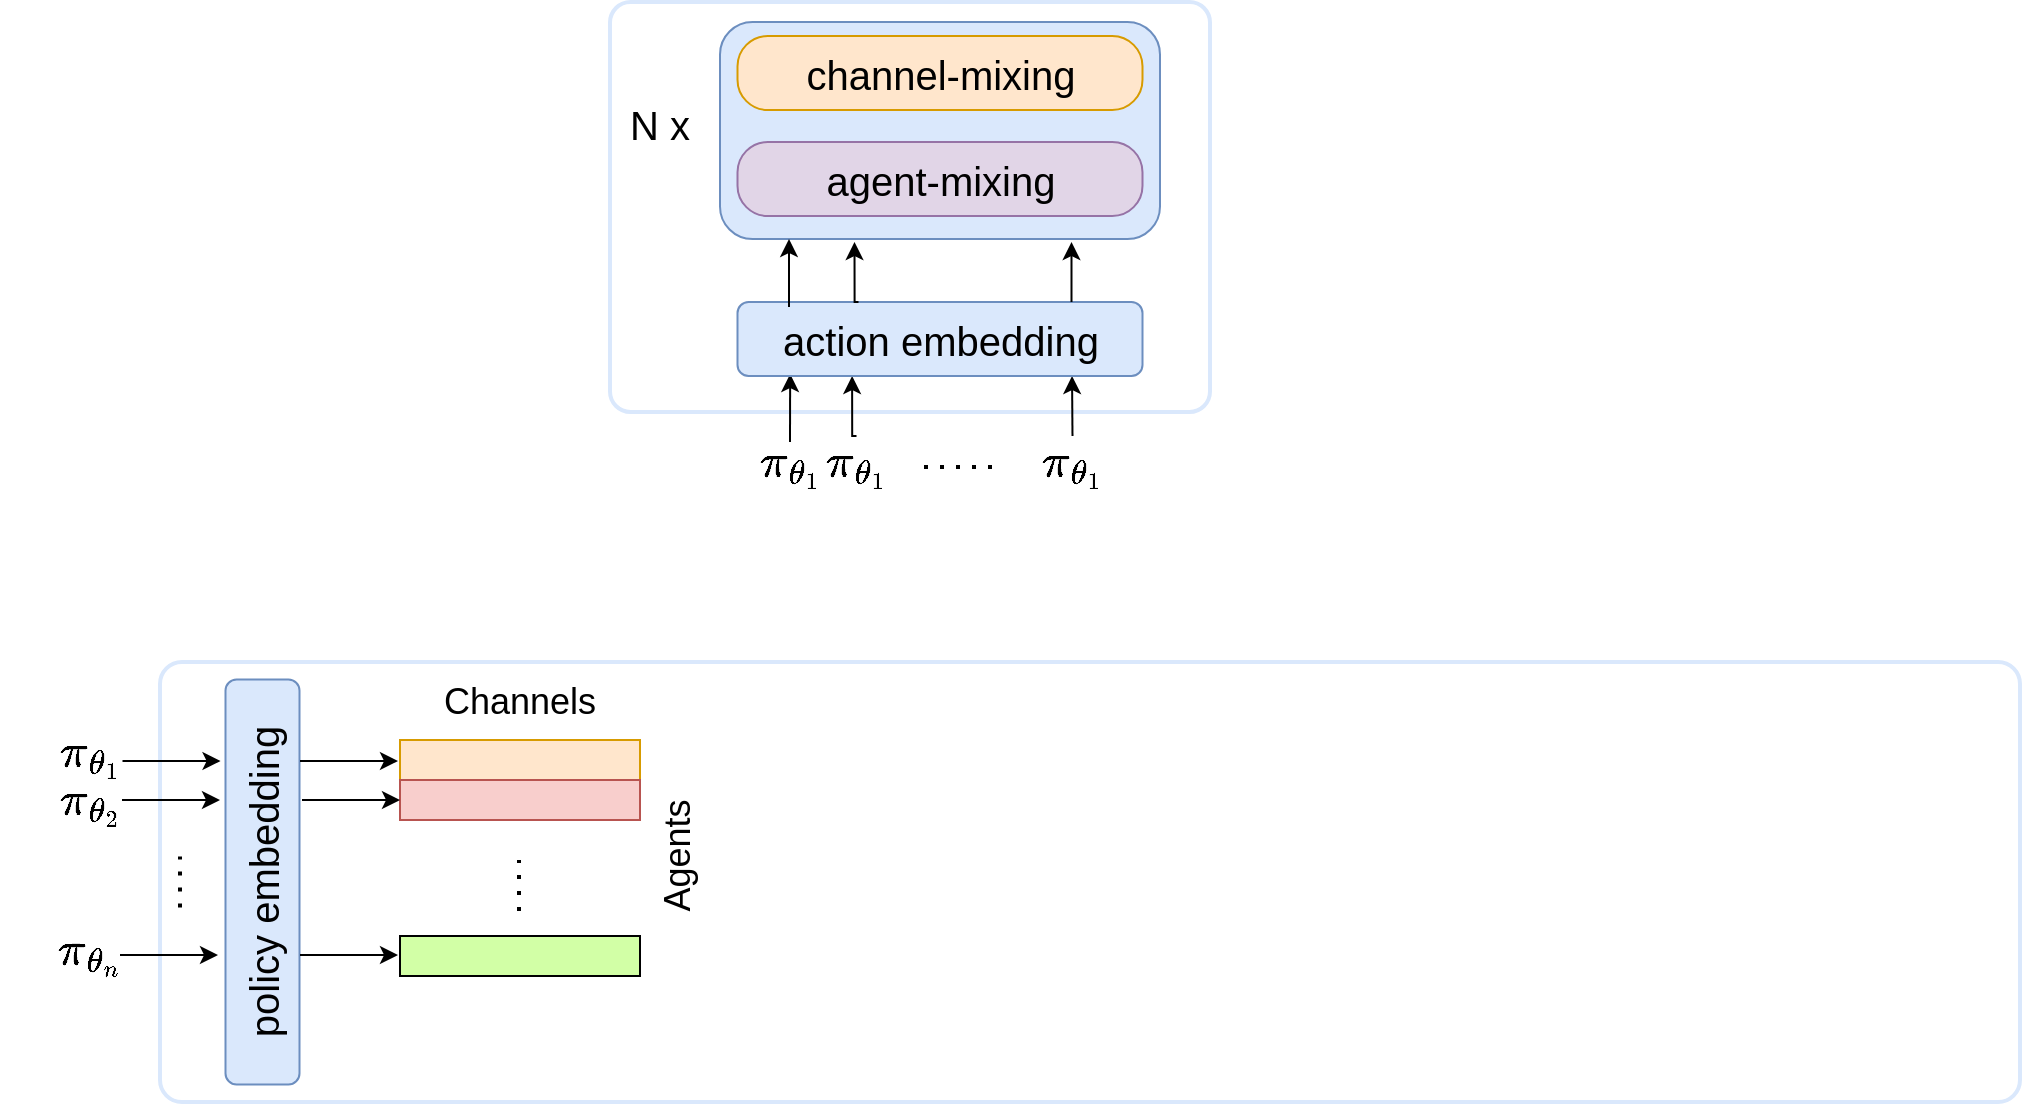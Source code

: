 <mxfile version="21.5.2" type="github">
  <diagram name="Page-1" id="cbaoGoT63907dVyWC_Ho">
    <mxGraphModel dx="2210" dy="895" grid="1" gridSize="10" guides="1" tooltips="1" connect="1" arrows="1" fold="1" page="1" pageScale="1" pageWidth="850" pageHeight="1100" math="1" shadow="0">
      <root>
        <mxCell id="0" />
        <mxCell id="1" parent="0" />
        <mxCell id="o8v_-v1df7KjBQlZza3Y-1" value="" style="rounded=1;whiteSpace=wrap;html=1;arcSize=5;strokeColor=#DAE8FC;strokeWidth=2;" vertex="1" parent="1">
          <mxGeometry x="-10" y="390" width="930" height="220" as="geometry" />
        </mxCell>
        <mxCell id="o8v_-v1df7KjBQlZza3Y-2" value="" style="rounded=1;whiteSpace=wrap;html=1;arcSize=5;strokeColor=#DAE8FC;strokeWidth=2;" vertex="1" parent="1">
          <mxGeometry x="215" y="60" width="300" height="205" as="geometry" />
        </mxCell>
        <mxCell id="o8v_-v1df7KjBQlZza3Y-3" style="edgeStyle=orthogonalEdgeStyle;rounded=0;orthogonalLoop=1;jettySize=auto;html=1;exitX=0.5;exitY=0;exitDx=0;exitDy=0;entryX=0.13;entryY=0.973;entryDx=0;entryDy=0;entryPerimeter=0;" edge="1" parent="1" source="o8v_-v1df7KjBQlZza3Y-4" target="o8v_-v1df7KjBQlZza3Y-10">
          <mxGeometry relative="1" as="geometry" />
        </mxCell>
        <mxCell id="o8v_-v1df7KjBQlZza3Y-4" value="\( \pi_{\theta _{1}}&amp;nbsp; \)" style="text;html=1;strokeColor=none;fillColor=none;align=center;verticalAlign=middle;whiteSpace=wrap;rounded=0;fontSize=20;" vertex="1" parent="1">
          <mxGeometry x="295" y="280" width="20" height="20" as="geometry" />
        </mxCell>
        <mxCell id="o8v_-v1df7KjBQlZza3Y-5" style="edgeStyle=orthogonalEdgeStyle;rounded=0;orthogonalLoop=1;jettySize=auto;html=1;exitX=0.5;exitY=0;exitDx=0;exitDy=0;entryX=0.283;entryY=1;entryDx=0;entryDy=0;entryPerimeter=0;" edge="1" parent="1" source="o8v_-v1df7KjBQlZza3Y-6" target="o8v_-v1df7KjBQlZza3Y-10">
          <mxGeometry relative="1" as="geometry" />
        </mxCell>
        <mxCell id="o8v_-v1df7KjBQlZza3Y-6" value="\( \pi_{\theta _{1}}&amp;nbsp; \)" style="text;html=1;strokeColor=none;fillColor=none;align=center;verticalAlign=middle;whiteSpace=wrap;rounded=0;fontSize=20;" vertex="1" parent="1">
          <mxGeometry x="327" y="277" width="22.5" height="26" as="geometry" />
        </mxCell>
        <mxCell id="o8v_-v1df7KjBQlZza3Y-7" style="edgeStyle=orthogonalEdgeStyle;rounded=0;orthogonalLoop=1;jettySize=auto;html=1;exitX=0.5;exitY=0;exitDx=0;exitDy=0;entryX=0.826;entryY=1;entryDx=0;entryDy=0;entryPerimeter=0;" edge="1" parent="1" source="o8v_-v1df7KjBQlZza3Y-8" target="o8v_-v1df7KjBQlZza3Y-10">
          <mxGeometry relative="1" as="geometry" />
        </mxCell>
        <mxCell id="o8v_-v1df7KjBQlZza3Y-8" value="\( \pi_{\theta _{1}}&amp;nbsp; \)" style="text;html=1;strokeColor=none;fillColor=none;align=center;verticalAlign=middle;whiteSpace=wrap;rounded=0;fontSize=20;" vertex="1" parent="1">
          <mxGeometry x="435" y="277" width="22.5" height="26" as="geometry" />
        </mxCell>
        <mxCell id="o8v_-v1df7KjBQlZza3Y-9" value="" style="endArrow=none;dashed=1;html=1;dashPattern=1 3;strokeWidth=2;rounded=0;" edge="1" parent="1">
          <mxGeometry width="50" height="50" relative="1" as="geometry">
            <mxPoint x="372" y="292.5" as="sourcePoint" />
            <mxPoint x="412" y="292.5" as="targetPoint" />
          </mxGeometry>
        </mxCell>
        <mxCell id="o8v_-v1df7KjBQlZza3Y-10" value="&lt;span style=&quot;font-size: 20px;&quot;&gt;action embedding&lt;/span&gt;" style="rounded=1;whiteSpace=wrap;html=1;fillColor=#dae8fc;strokeColor=#6c8ebf;fontSize=20;" vertex="1" parent="1">
          <mxGeometry x="278.75" y="210" width="202.5" height="37" as="geometry" />
        </mxCell>
        <mxCell id="o8v_-v1df7KjBQlZza3Y-11" value="" style="rounded=1;whiteSpace=wrap;html=1;fillColor=#dae8fc;strokeColor=#6c8ebf;fontSize=20;" vertex="1" parent="1">
          <mxGeometry x="270" y="70" width="220" height="108.5" as="geometry" />
        </mxCell>
        <mxCell id="o8v_-v1df7KjBQlZza3Y-12" value="channel-mixing" style="rounded=1;whiteSpace=wrap;html=1;fillColor=#ffe6cc;strokeColor=#d79b00;fontSize=20;arcSize=41;" vertex="1" parent="1">
          <mxGeometry x="278.75" y="77" width="202.5" height="37" as="geometry" />
        </mxCell>
        <mxCell id="o8v_-v1df7KjBQlZza3Y-13" value="agent-mixing" style="rounded=1;whiteSpace=wrap;html=1;fillColor=#e1d5e7;strokeColor=#9673a6;fontSize=20;arcSize=41;" vertex="1" parent="1">
          <mxGeometry x="278.75" y="130" width="202.5" height="37" as="geometry" />
        </mxCell>
        <mxCell id="o8v_-v1df7KjBQlZza3Y-14" value="&lt;font style=&quot;font-size: 20px;&quot;&gt;N x&lt;/font&gt;" style="text;html=1;strokeColor=none;fillColor=none;align=center;verticalAlign=middle;whiteSpace=wrap;rounded=0;" vertex="1" parent="1">
          <mxGeometry x="210" y="106" width="60" height="30" as="geometry" />
        </mxCell>
        <mxCell id="o8v_-v1df7KjBQlZza3Y-15" style="edgeStyle=orthogonalEdgeStyle;rounded=0;orthogonalLoop=1;jettySize=auto;html=1;exitX=0.5;exitY=0;exitDx=0;exitDy=0;entryX=0.13;entryY=0.973;entryDx=0;entryDy=0;entryPerimeter=0;" edge="1" parent="1">
          <mxGeometry relative="1" as="geometry">
            <mxPoint x="304.5" y="212.5" as="sourcePoint" />
            <mxPoint x="304.5" y="178.5" as="targetPoint" />
          </mxGeometry>
        </mxCell>
        <mxCell id="o8v_-v1df7KjBQlZza3Y-16" style="edgeStyle=orthogonalEdgeStyle;rounded=0;orthogonalLoop=1;jettySize=auto;html=1;exitX=0.5;exitY=0;exitDx=0;exitDy=0;entryX=0.283;entryY=1;entryDx=0;entryDy=0;entryPerimeter=0;" edge="1" parent="1">
          <mxGeometry relative="1" as="geometry">
            <mxPoint x="339.25" y="210" as="sourcePoint" />
            <mxPoint x="337.25" y="180" as="targetPoint" />
          </mxGeometry>
        </mxCell>
        <mxCell id="o8v_-v1df7KjBQlZza3Y-17" style="edgeStyle=orthogonalEdgeStyle;rounded=0;orthogonalLoop=1;jettySize=auto;html=1;exitX=0.5;exitY=0;exitDx=0;exitDy=0;entryX=0.826;entryY=1;entryDx=0;entryDy=0;entryPerimeter=0;" edge="1" parent="1">
          <mxGeometry relative="1" as="geometry">
            <mxPoint x="445.75" y="210" as="sourcePoint" />
            <mxPoint x="445.75" y="180" as="targetPoint" />
          </mxGeometry>
        </mxCell>
        <mxCell id="o8v_-v1df7KjBQlZza3Y-26" style="edgeStyle=orthogonalEdgeStyle;rounded=0;orthogonalLoop=1;jettySize=auto;html=1;exitX=1;exitY=0.5;exitDx=0;exitDy=0;entryX=0.831;entryY=-0.101;entryDx=0;entryDy=0;entryPerimeter=0;" edge="1" parent="1">
          <mxGeometry relative="1" as="geometry">
            <mxPoint x="-28.75" y="439.5" as="sourcePoint" />
            <mxPoint x="20.263" y="439.5" as="targetPoint" />
          </mxGeometry>
        </mxCell>
        <mxCell id="o8v_-v1df7KjBQlZza3Y-18" value="\( \pi_{\theta _{1}}&amp;nbsp; \)" style="text;html=1;strokeColor=none;fillColor=none;align=center;verticalAlign=middle;whiteSpace=wrap;rounded=0;fontSize=20;flipV=1;" vertex="1" parent="1">
          <mxGeometry x="-60" y="425" width="30" height="20" as="geometry" />
        </mxCell>
        <mxCell id="o8v_-v1df7KjBQlZza3Y-19" value="\( \pi_{\theta _{2}}&amp;nbsp; \)" style="text;html=1;strokeColor=none;fillColor=none;align=center;verticalAlign=middle;whiteSpace=wrap;rounded=0;fontSize=20;flipV=1;" vertex="1" parent="1">
          <mxGeometry x="-56.25" y="446" width="22.5" height="26" as="geometry" />
        </mxCell>
        <mxCell id="o8v_-v1df7KjBQlZza3Y-20" value="\( \pi_{\theta _{n}}&amp;nbsp; \)" style="text;html=1;strokeColor=none;fillColor=none;align=center;verticalAlign=middle;whiteSpace=wrap;rounded=0;fontSize=20;flipV=1;" vertex="1" parent="1">
          <mxGeometry x="-56.25" y="521" width="22.5" height="26" as="geometry" />
        </mxCell>
        <mxCell id="o8v_-v1df7KjBQlZza3Y-21" value="" style="endArrow=none;dashed=1;html=1;dashPattern=1 3;strokeWidth=2;rounded=0;" edge="1" parent="1">
          <mxGeometry width="50" height="50" relative="1" as="geometry">
            <mxPoint y="512.75" as="sourcePoint" />
            <mxPoint y="487.25" as="targetPoint" />
          </mxGeometry>
        </mxCell>
        <mxCell id="o8v_-v1df7KjBQlZza3Y-22" value="&lt;span style=&quot;font-size: 20px;&quot;&gt;policy embedding&lt;/span&gt;" style="rounded=1;whiteSpace=wrap;html=1;fillColor=#dae8fc;strokeColor=#6c8ebf;fontSize=20;rotation=-90;" vertex="1" parent="1">
          <mxGeometry x="-60" y="481.5" width="202.5" height="37" as="geometry" />
        </mxCell>
        <mxCell id="o8v_-v1df7KjBQlZza3Y-27" style="edgeStyle=orthogonalEdgeStyle;rounded=0;orthogonalLoop=1;jettySize=auto;html=1;exitX=1;exitY=0.5;exitDx=0;exitDy=0;entryX=0.831;entryY=-0.101;entryDx=0;entryDy=0;entryPerimeter=0;" edge="1" parent="1">
          <mxGeometry relative="1" as="geometry">
            <mxPoint x="-29" y="459" as="sourcePoint" />
            <mxPoint x="20" y="459" as="targetPoint" />
          </mxGeometry>
        </mxCell>
        <mxCell id="o8v_-v1df7KjBQlZza3Y-28" style="edgeStyle=orthogonalEdgeStyle;rounded=0;orthogonalLoop=1;jettySize=auto;html=1;exitX=1;exitY=0.5;exitDx=0;exitDy=0;entryX=0.831;entryY=-0.101;entryDx=0;entryDy=0;entryPerimeter=0;" edge="1" parent="1">
          <mxGeometry relative="1" as="geometry">
            <mxPoint x="-30" y="536.5" as="sourcePoint" />
            <mxPoint x="19" y="536.5" as="targetPoint" />
          </mxGeometry>
        </mxCell>
        <mxCell id="o8v_-v1df7KjBQlZza3Y-29" value="" style="shape=table;startSize=0;container=1;collapsible=0;childLayout=tableLayout;fontSize=16;" vertex="1" parent="1">
          <mxGeometry x="110" y="429" width="120" height="40" as="geometry" />
        </mxCell>
        <mxCell id="o8v_-v1df7KjBQlZza3Y-30" value="" style="shape=tableRow;horizontal=0;startSize=0;swimlaneHead=0;swimlaneBody=0;strokeColor=inherit;top=0;left=0;bottom=0;right=0;collapsible=0;dropTarget=0;fillColor=none;points=[[0,0.5],[1,0.5]];portConstraint=eastwest;fontSize=16;" vertex="1" parent="o8v_-v1df7KjBQlZza3Y-29">
          <mxGeometry width="120" height="20" as="geometry" />
        </mxCell>
        <mxCell id="o8v_-v1df7KjBQlZza3Y-31" value="" style="shape=partialRectangle;html=1;whiteSpace=wrap;connectable=0;strokeColor=#d79b00;overflow=hidden;fillColor=#ffe6cc;top=1;left=1;bottom=1;right=1;pointerEvents=1;fontSize=16;" vertex="1" parent="o8v_-v1df7KjBQlZza3Y-30">
          <mxGeometry width="120" height="20" as="geometry">
            <mxRectangle width="120" height="20" as="alternateBounds" />
          </mxGeometry>
        </mxCell>
        <mxCell id="o8v_-v1df7KjBQlZza3Y-34" value="" style="shape=tableRow;horizontal=0;startSize=0;swimlaneHead=0;swimlaneBody=0;strokeColor=inherit;top=0;left=0;bottom=0;right=0;collapsible=0;dropTarget=0;fillColor=none;points=[[0,0.5],[1,0.5]];portConstraint=eastwest;fontSize=16;" vertex="1" parent="o8v_-v1df7KjBQlZza3Y-29">
          <mxGeometry y="20" width="120" height="20" as="geometry" />
        </mxCell>
        <mxCell id="o8v_-v1df7KjBQlZza3Y-35" value="" style="shape=partialRectangle;html=1;whiteSpace=wrap;connectable=0;strokeColor=#b85450;overflow=hidden;fillColor=#f8cecc;top=1;left=1;bottom=1;right=1;pointerEvents=1;fontSize=16;" vertex="1" parent="o8v_-v1df7KjBQlZza3Y-34">
          <mxGeometry width="120" height="20" as="geometry">
            <mxRectangle width="120" height="20" as="alternateBounds" />
          </mxGeometry>
        </mxCell>
        <mxCell id="o8v_-v1df7KjBQlZza3Y-42" style="edgeStyle=orthogonalEdgeStyle;rounded=0;orthogonalLoop=1;jettySize=auto;html=1;exitX=1;exitY=0.5;exitDx=0;exitDy=0;entryX=0.831;entryY=-0.101;entryDx=0;entryDy=0;entryPerimeter=0;" edge="1" parent="1">
          <mxGeometry relative="1" as="geometry">
            <mxPoint x="60" y="439.5" as="sourcePoint" />
            <mxPoint x="109" y="439.5" as="targetPoint" />
          </mxGeometry>
        </mxCell>
        <mxCell id="o8v_-v1df7KjBQlZza3Y-43" style="edgeStyle=orthogonalEdgeStyle;rounded=0;orthogonalLoop=1;jettySize=auto;html=1;exitX=1;exitY=0.5;exitDx=0;exitDy=0;entryX=0.831;entryY=-0.101;entryDx=0;entryDy=0;entryPerimeter=0;" edge="1" parent="1">
          <mxGeometry relative="1" as="geometry">
            <mxPoint x="61" y="459" as="sourcePoint" />
            <mxPoint x="110" y="459" as="targetPoint" />
          </mxGeometry>
        </mxCell>
        <mxCell id="o8v_-v1df7KjBQlZza3Y-44" style="edgeStyle=orthogonalEdgeStyle;rounded=0;orthogonalLoop=1;jettySize=auto;html=1;exitX=1;exitY=0.5;exitDx=0;exitDy=0;entryX=0.831;entryY=-0.101;entryDx=0;entryDy=0;entryPerimeter=0;" edge="1" parent="1">
          <mxGeometry relative="1" as="geometry">
            <mxPoint x="60" y="536.5" as="sourcePoint" />
            <mxPoint x="109" y="536.5" as="targetPoint" />
          </mxGeometry>
        </mxCell>
        <mxCell id="o8v_-v1df7KjBQlZza3Y-45" value="" style="shape=table;startSize=0;container=1;collapsible=0;childLayout=tableLayout;fontSize=16;" vertex="1" parent="1">
          <mxGeometry x="110" y="527" width="120" height="20" as="geometry" />
        </mxCell>
        <mxCell id="o8v_-v1df7KjBQlZza3Y-46" value="" style="shape=tableRow;horizontal=0;startSize=0;swimlaneHead=0;swimlaneBody=0;strokeColor=inherit;top=0;left=0;bottom=0;right=0;collapsible=0;dropTarget=0;fillColor=none;points=[[0,0.5],[1,0.5]];portConstraint=eastwest;fontSize=16;" vertex="1" parent="o8v_-v1df7KjBQlZza3Y-45">
          <mxGeometry width="120" height="20" as="geometry" />
        </mxCell>
        <mxCell id="o8v_-v1df7KjBQlZza3Y-47" value="" style="shape=partialRectangle;html=1;whiteSpace=wrap;connectable=0;overflow=hidden;top=1;left=1;bottom=1;right=1;pointerEvents=1;fontSize=16;fillColor=#D2FFA6;" vertex="1" parent="o8v_-v1df7KjBQlZza3Y-46">
          <mxGeometry width="120" height="20" as="geometry">
            <mxRectangle width="120" height="20" as="alternateBounds" />
          </mxGeometry>
        </mxCell>
        <mxCell id="o8v_-v1df7KjBQlZza3Y-58" value="" style="endArrow=none;dashed=1;html=1;dashPattern=1 3;strokeWidth=2;rounded=0;" edge="1" parent="1">
          <mxGeometry width="50" height="50" relative="1" as="geometry">
            <mxPoint x="169.5" y="514.5" as="sourcePoint" />
            <mxPoint x="169.5" y="489" as="targetPoint" />
          </mxGeometry>
        </mxCell>
        <mxCell id="o8v_-v1df7KjBQlZza3Y-59" value="&lt;font style=&quot;font-size: 18px;&quot;&gt;Channels&lt;/font&gt;" style="text;html=1;strokeColor=none;fillColor=none;align=center;verticalAlign=middle;whiteSpace=wrap;rounded=0;" vertex="1" parent="1">
          <mxGeometry x="140" y="395" width="60" height="30" as="geometry" />
        </mxCell>
        <mxCell id="o8v_-v1df7KjBQlZza3Y-60" value="&lt;font style=&quot;font-size: 18px;&quot;&gt;Agents&lt;/font&gt;" style="text;html=1;strokeColor=none;fillColor=none;align=center;verticalAlign=middle;whiteSpace=wrap;rounded=0;rotation=-90;" vertex="1" parent="1">
          <mxGeometry x="218.75" y="472" width="60" height="30" as="geometry" />
        </mxCell>
      </root>
    </mxGraphModel>
  </diagram>
</mxfile>

